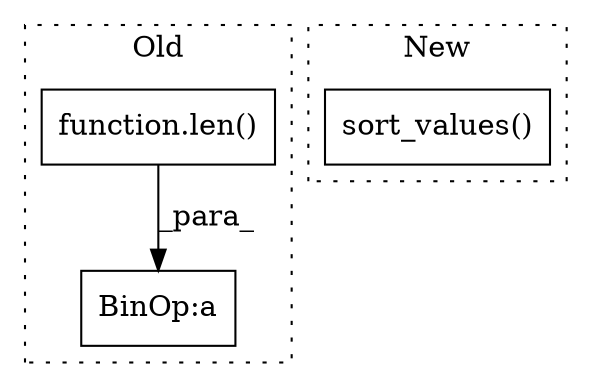 digraph G {
subgraph cluster0 {
1 [label="function.len()" a="75" s="5129,5145" l="4,1" shape="box"];
3 [label="BinOp:a" a="82" s="5126" l="3" shape="box"];
label = "Old";
style="dotted";
}
subgraph cluster1 {
2 [label="sort_values()" a="75" s="5477" l="46" shape="box"];
label = "New";
style="dotted";
}
1 -> 3 [label="_para_"];
}